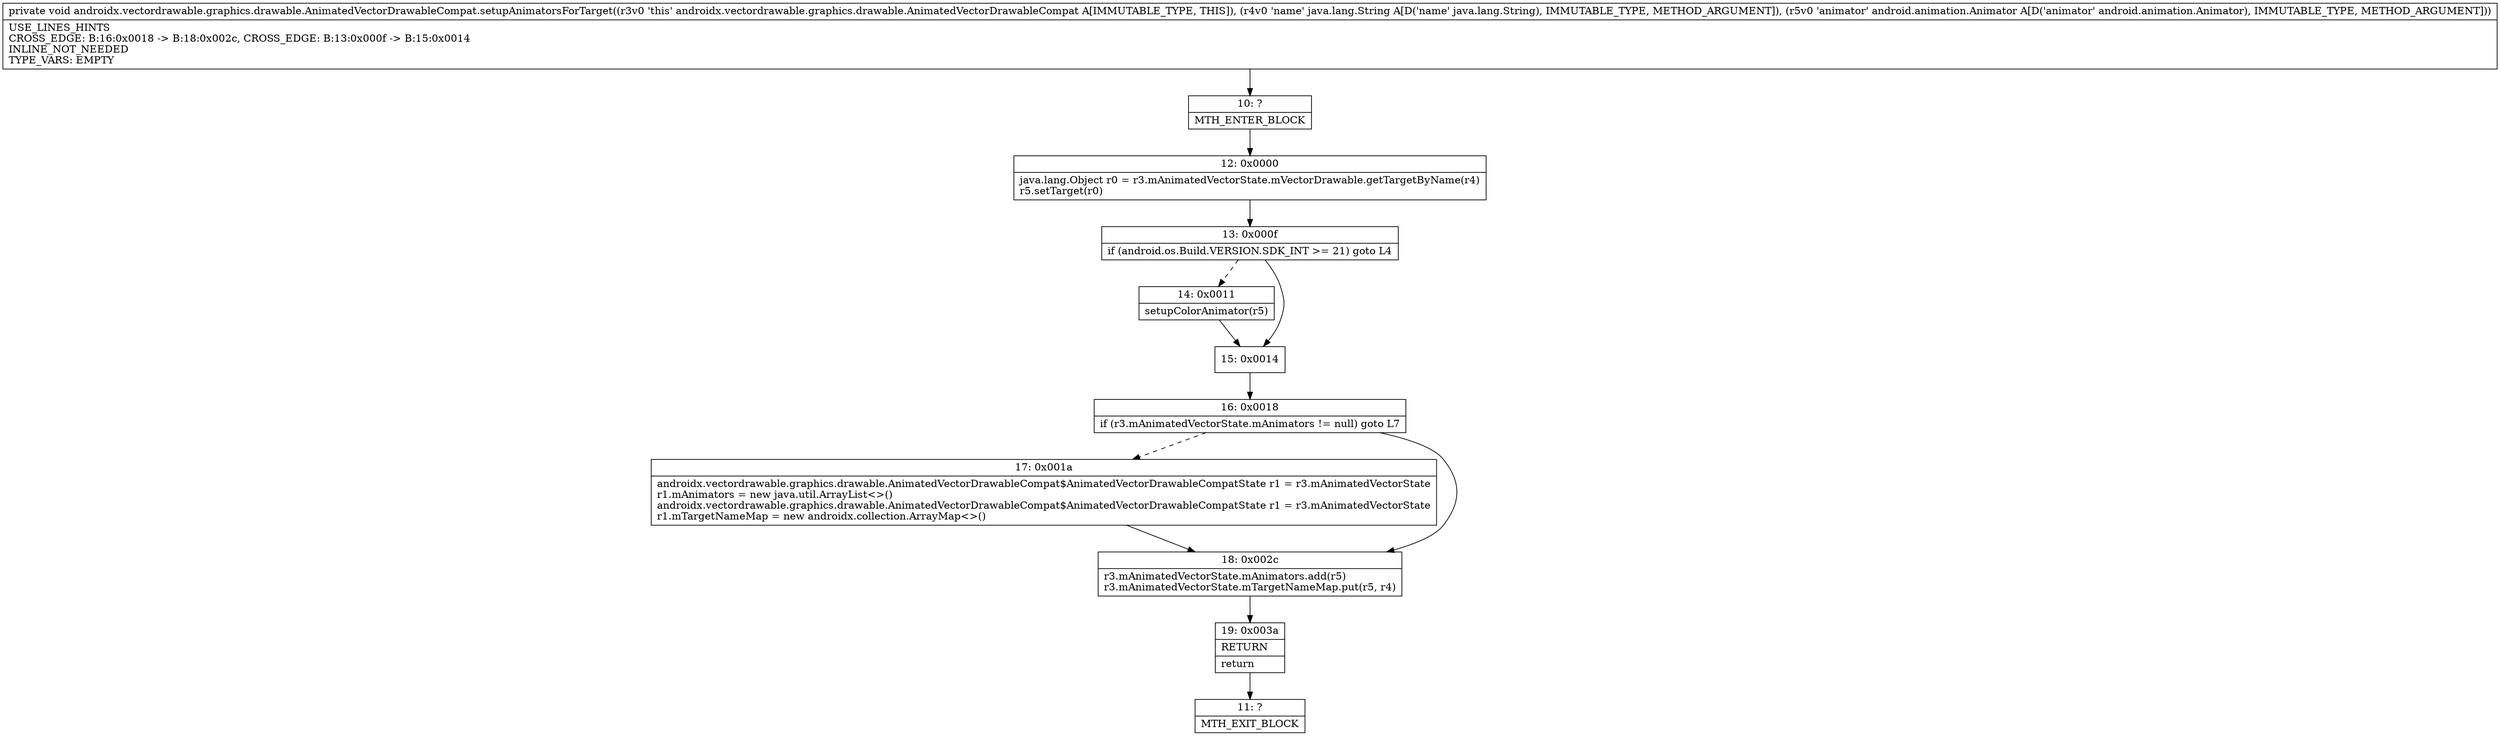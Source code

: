 digraph "CFG forandroidx.vectordrawable.graphics.drawable.AnimatedVectorDrawableCompat.setupAnimatorsForTarget(Ljava\/lang\/String;Landroid\/animation\/Animator;)V" {
Node_10 [shape=record,label="{10\:\ ?|MTH_ENTER_BLOCK\l}"];
Node_12 [shape=record,label="{12\:\ 0x0000|java.lang.Object r0 = r3.mAnimatedVectorState.mVectorDrawable.getTargetByName(r4)\lr5.setTarget(r0)\l}"];
Node_13 [shape=record,label="{13\:\ 0x000f|if (android.os.Build.VERSION.SDK_INT \>= 21) goto L4\l}"];
Node_14 [shape=record,label="{14\:\ 0x0011|setupColorAnimator(r5)\l}"];
Node_15 [shape=record,label="{15\:\ 0x0014}"];
Node_16 [shape=record,label="{16\:\ 0x0018|if (r3.mAnimatedVectorState.mAnimators != null) goto L7\l}"];
Node_17 [shape=record,label="{17\:\ 0x001a|androidx.vectordrawable.graphics.drawable.AnimatedVectorDrawableCompat$AnimatedVectorDrawableCompatState r1 = r3.mAnimatedVectorState\lr1.mAnimators = new java.util.ArrayList\<\>()\landroidx.vectordrawable.graphics.drawable.AnimatedVectorDrawableCompat$AnimatedVectorDrawableCompatState r1 = r3.mAnimatedVectorState\lr1.mTargetNameMap = new androidx.collection.ArrayMap\<\>()\l}"];
Node_18 [shape=record,label="{18\:\ 0x002c|r3.mAnimatedVectorState.mAnimators.add(r5)\lr3.mAnimatedVectorState.mTargetNameMap.put(r5, r4)\l}"];
Node_19 [shape=record,label="{19\:\ 0x003a|RETURN\l|return\l}"];
Node_11 [shape=record,label="{11\:\ ?|MTH_EXIT_BLOCK\l}"];
MethodNode[shape=record,label="{private void androidx.vectordrawable.graphics.drawable.AnimatedVectorDrawableCompat.setupAnimatorsForTarget((r3v0 'this' androidx.vectordrawable.graphics.drawable.AnimatedVectorDrawableCompat A[IMMUTABLE_TYPE, THIS]), (r4v0 'name' java.lang.String A[D('name' java.lang.String), IMMUTABLE_TYPE, METHOD_ARGUMENT]), (r5v0 'animator' android.animation.Animator A[D('animator' android.animation.Animator), IMMUTABLE_TYPE, METHOD_ARGUMENT]))  | USE_LINES_HINTS\lCROSS_EDGE: B:16:0x0018 \-\> B:18:0x002c, CROSS_EDGE: B:13:0x000f \-\> B:15:0x0014\lINLINE_NOT_NEEDED\lTYPE_VARS: EMPTY\l}"];
MethodNode -> Node_10;Node_10 -> Node_12;
Node_12 -> Node_13;
Node_13 -> Node_14[style=dashed];
Node_13 -> Node_15;
Node_14 -> Node_15;
Node_15 -> Node_16;
Node_16 -> Node_17[style=dashed];
Node_16 -> Node_18;
Node_17 -> Node_18;
Node_18 -> Node_19;
Node_19 -> Node_11;
}

